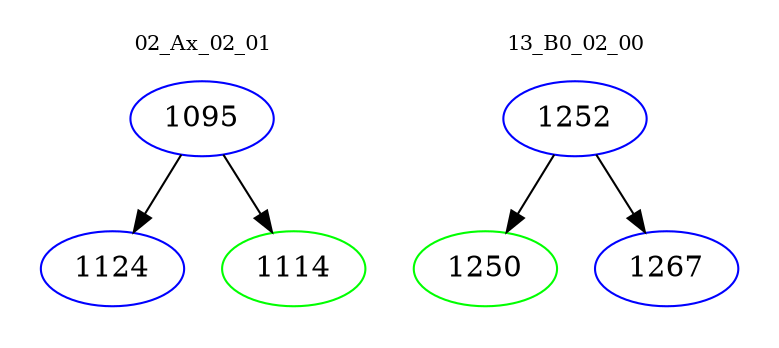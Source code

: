 digraph{
subgraph cluster_0 {
color = white
label = "02_Ax_02_01";
fontsize=10;
T0_1095 [label="1095", color="blue"]
T0_1095 -> T0_1124 [color="black"]
T0_1124 [label="1124", color="blue"]
T0_1095 -> T0_1114 [color="black"]
T0_1114 [label="1114", color="green"]
}
subgraph cluster_1 {
color = white
label = "13_B0_02_00";
fontsize=10;
T1_1252 [label="1252", color="blue"]
T1_1252 -> T1_1250 [color="black"]
T1_1250 [label="1250", color="green"]
T1_1252 -> T1_1267 [color="black"]
T1_1267 [label="1267", color="blue"]
}
}
